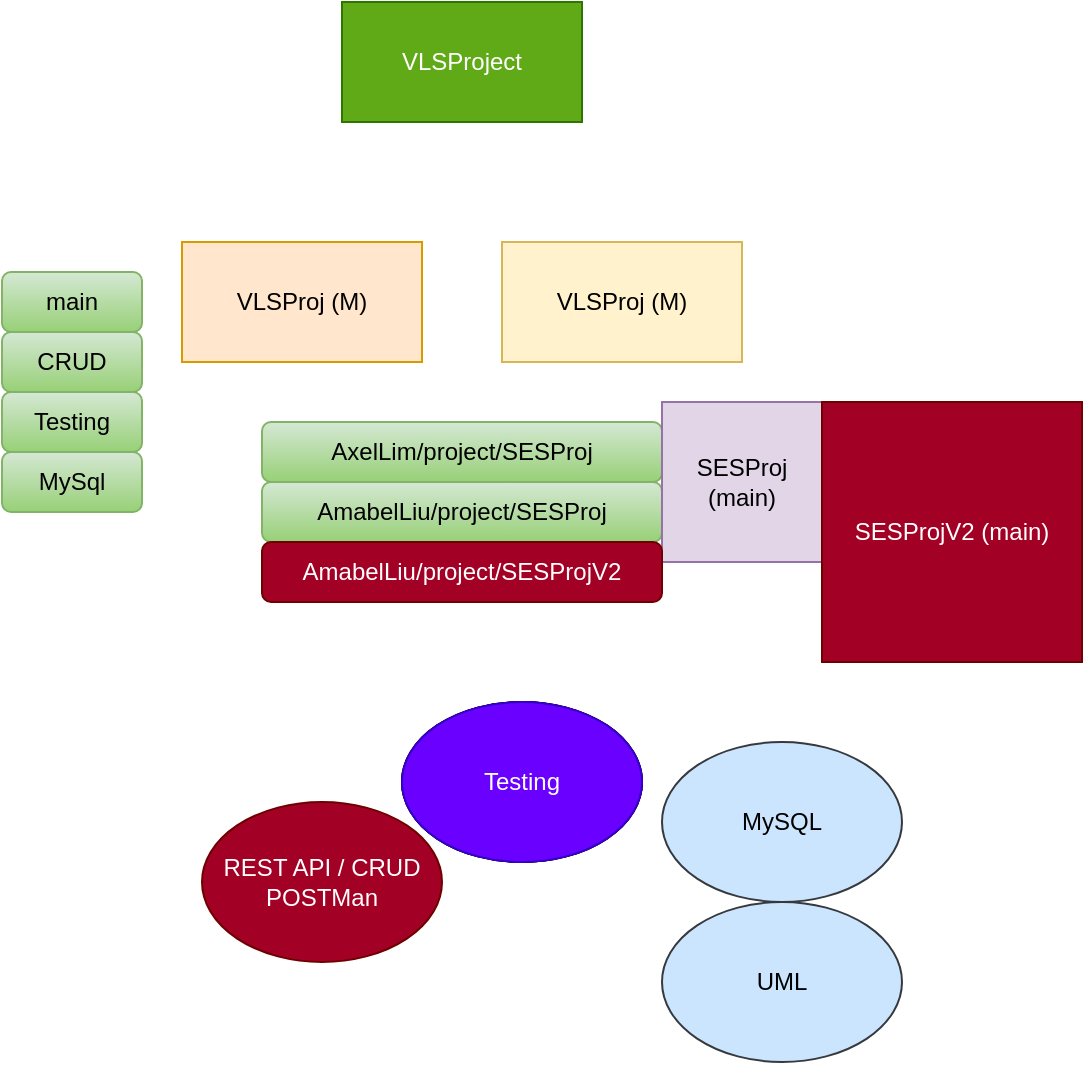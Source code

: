 <mxfile version="14.5.1" type="device" pages="3"><diagram id="C3YW2-Nxd_wyjhVIiZbb" name="Project"><mxGraphModel dx="996" dy="616" grid="1" gridSize="10" guides="1" tooltips="1" connect="1" arrows="1" fold="1" page="1" pageScale="1" pageWidth="850" pageHeight="1100" math="0" shadow="0"><root><mxCell id="OJnYzw4S18pcJr7lo_6q-0"/><mxCell id="OJnYzw4S18pcJr7lo_6q-1" parent="OJnYzw4S18pcJr7lo_6q-0"/><mxCell id="OJnYzw4S18pcJr7lo_6q-2" value="VLSProj (M)" style="rounded=0;whiteSpace=wrap;html=1;fillColor=#ffe6cc;strokeColor=#d79b00;" vertex="1" parent="OJnYzw4S18pcJr7lo_6q-1"><mxGeometry x="160" y="160" width="120" height="60" as="geometry"/></mxCell><mxCell id="OJnYzw4S18pcJr7lo_6q-3" value="VLSProj (M)" style="rounded=0;whiteSpace=wrap;html=1;fillColor=#fff2cc;strokeColor=#d6b656;" vertex="1" parent="OJnYzw4S18pcJr7lo_6q-1"><mxGeometry x="320" y="160" width="120" height="60" as="geometry"/></mxCell><mxCell id="OJnYzw4S18pcJr7lo_6q-5" value="VLSProject" style="rounded=0;whiteSpace=wrap;html=1;fillColor=#60a917;strokeColor=#2D7600;fontColor=#ffffff;" vertex="1" parent="OJnYzw4S18pcJr7lo_6q-1"><mxGeometry x="240" y="40" width="120" height="60" as="geometry"/></mxCell><mxCell id="OJnYzw4S18pcJr7lo_6q-6" value="main" style="rounded=1;whiteSpace=wrap;html=1;fillColor=#d5e8d4;strokeColor=#82b366;gradientColor=#97d077;" vertex="1" parent="OJnYzw4S18pcJr7lo_6q-1"><mxGeometry x="70" y="175" width="70" height="30" as="geometry"/></mxCell><mxCell id="OJnYzw4S18pcJr7lo_6q-7" value="CRUD" style="rounded=1;whiteSpace=wrap;html=1;fillColor=#d5e8d4;strokeColor=#82b366;gradientColor=#97d077;" vertex="1" parent="OJnYzw4S18pcJr7lo_6q-1"><mxGeometry x="70" y="205" width="70" height="30" as="geometry"/></mxCell><mxCell id="OJnYzw4S18pcJr7lo_6q-8" value="Testing" style="rounded=1;whiteSpace=wrap;html=1;fillColor=#d5e8d4;strokeColor=#82b366;gradientColor=#97d077;" vertex="1" parent="OJnYzw4S18pcJr7lo_6q-1"><mxGeometry x="70" y="235" width="70" height="30" as="geometry"/></mxCell><mxCell id="OJnYzw4S18pcJr7lo_6q-9" value="MySql" style="rounded=1;whiteSpace=wrap;html=1;fillColor=#d5e8d4;strokeColor=#82b366;gradientColor=#97d077;" vertex="1" parent="OJnYzw4S18pcJr7lo_6q-1"><mxGeometry x="70" y="265" width="70" height="30" as="geometry"/></mxCell><mxCell id="OJnYzw4S18pcJr7lo_6q-10" value="AxelLim/project/SESProj" style="rounded=1;whiteSpace=wrap;html=1;fillColor=#d5e8d4;strokeColor=#82b366;gradientColor=#97d077;" vertex="1" parent="OJnYzw4S18pcJr7lo_6q-1"><mxGeometry x="200" y="250" width="200" height="30" as="geometry"/></mxCell><mxCell id="OJnYzw4S18pcJr7lo_6q-11" value="AmabelLiu/project/SESProj" style="rounded=1;whiteSpace=wrap;html=1;fillColor=#d5e8d4;strokeColor=#82b366;gradientColor=#97d077;" vertex="1" parent="OJnYzw4S18pcJr7lo_6q-1"><mxGeometry x="200" y="280" width="200" height="30" as="geometry"/></mxCell><mxCell id="OJnYzw4S18pcJr7lo_6q-12" value="SESProj (main)" style="whiteSpace=wrap;html=1;aspect=fixed;fillColor=#e1d5e7;strokeColor=#9673a6;" vertex="1" parent="OJnYzw4S18pcJr7lo_6q-1"><mxGeometry x="400" y="240" width="80" height="80" as="geometry"/></mxCell><mxCell id="OJnYzw4S18pcJr7lo_6q-14" value="Testing" style="ellipse;whiteSpace=wrap;html=1;" vertex="1" parent="OJnYzw4S18pcJr7lo_6q-1"><mxGeometry x="270" y="390" width="120" height="80" as="geometry"/></mxCell><mxCell id="OJnYzw4S18pcJr7lo_6q-15" value="MySQL" style="ellipse;whiteSpace=wrap;html=1;fillColor=#cce5ff;strokeColor=#36393d;" vertex="1" parent="OJnYzw4S18pcJr7lo_6q-1"><mxGeometry x="400" y="410" width="120" height="80" as="geometry"/></mxCell><mxCell id="OJnYzw4S18pcJr7lo_6q-16" value="UML" style="ellipse;whiteSpace=wrap;html=1;fillColor=#cce5ff;strokeColor=#36393d;" vertex="1" parent="OJnYzw4S18pcJr7lo_6q-1"><mxGeometry x="400" y="490" width="120" height="80" as="geometry"/></mxCell><mxCell id="OJnYzw4S18pcJr7lo_6q-18" value="Testing" style="ellipse;whiteSpace=wrap;html=1;" vertex="1" parent="OJnYzw4S18pcJr7lo_6q-1"><mxGeometry x="270" y="390" width="120" height="80" as="geometry"/></mxCell><mxCell id="OJnYzw4S18pcJr7lo_6q-19" value="REST API / CRUD&lt;br&gt;POSTMan" style="ellipse;whiteSpace=wrap;html=1;fillColor=#a20025;strokeColor=#6F0000;fontColor=#ffffff;" vertex="1" parent="OJnYzw4S18pcJr7lo_6q-1"><mxGeometry x="170" y="440" width="120" height="80" as="geometry"/></mxCell><mxCell id="OJnYzw4S18pcJr7lo_6q-20" value="Testing" style="ellipse;whiteSpace=wrap;html=1;fillColor=#6a00ff;strokeColor=#3700CC;fontColor=#ffffff;" vertex="1" parent="OJnYzw4S18pcJr7lo_6q-1"><mxGeometry x="270" y="390" width="120" height="80" as="geometry"/></mxCell><mxCell id="tD7IXwruIFAbl7HcYc---0" value="SESProjV2 (main)" style="whiteSpace=wrap;html=1;aspect=fixed;fillColor=#a20025;strokeColor=#6F0000;fontColor=#ffffff;" vertex="1" parent="OJnYzw4S18pcJr7lo_6q-1"><mxGeometry x="480" y="240" width="130" height="130" as="geometry"/></mxCell><mxCell id="tD7IXwruIFAbl7HcYc---1" value="AmabelLiu/project/SESProjV2" style="rounded=1;whiteSpace=wrap;html=1;fillColor=#a20025;strokeColor=#6F0000;fontColor=#ffffff;" vertex="1" parent="OJnYzw4S18pcJr7lo_6q-1"><mxGeometry x="200" y="310" width="200" height="30" as="geometry"/></mxCell></root></mxGraphModel></diagram><diagram id="8gDDNi3ky16Sr8uJzAyY" name="IOC &amp; DI"><mxGraphModel dx="2185" dy="725" grid="1" gridSize="10" guides="1" tooltips="1" connect="1" arrows="1" fold="1" page="1" pageScale="1" pageWidth="850" pageHeight="1100" math="0" shadow="0"><root><mxCell id="0"/><mxCell id="1" parent="0"/><mxCell id="b3Y7_wizDRcXyE8OWq2Z-11" value="Spring Beans" style="rounded=0;whiteSpace=wrap;html=1;fillColor=#fff2cc;strokeColor=#d6b656;verticalAlign=bottom;" vertex="1" parent="1"><mxGeometry x="-30" y="670" width="480" height="230" as="geometry"/></mxCell><mxCell id="b3Y7_wizDRcXyE8OWq2Z-20" value="" style="rounded=0;whiteSpace=wrap;html=1;verticalAlign=bottom;fillColor=#eeeeee;strokeColor=#36393d;" vertex="1" parent="1"><mxGeometry x="-140" y="370" width="640" height="230" as="geometry"/></mxCell><mxCell id="b3Y7_wizDRcXyE8OWq2Z-13" style="edgeStyle=orthogonalEdgeStyle;rounded=0;orthogonalLoop=1;jettySize=auto;html=1;fillColor=#a20025;strokeColor=#6F0000;strokeWidth=3;" edge="1" parent="1" source="b3Y7_wizDRcXyE8OWq2Z-10" target="b3Y7_wizDRcXyE8OWq2Z-12"><mxGeometry relative="1" as="geometry"/></mxCell><mxCell id="b3Y7_wizDRcXyE8OWq2Z-34" style="edgeStyle=orthogonalEdgeStyle;rounded=0;orthogonalLoop=1;jettySize=auto;html=1;exitX=0;exitY=0.75;exitDx=0;exitDy=0;entryX=0.75;entryY=0;entryDx=0;entryDy=0;strokeWidth=1;" edge="1" parent="1" source="b3Y7_wizDRcXyE8OWq2Z-10" target="b3Y7_wizDRcXyE8OWq2Z-28"><mxGeometry relative="1" as="geometry"><Array as="points"><mxPoint x="65" y="500"/><mxPoint x="-2" y="500"/></Array></mxGeometry></mxCell><mxCell id="b3Y7_wizDRcXyE8OWq2Z-35" value="IOC" style="edgeLabel;html=1;align=center;verticalAlign=middle;resizable=0;points=[];" vertex="1" connectable="0" parent="b3Y7_wizDRcXyE8OWq2Z-34"><mxGeometry x="0.114" y="1" relative="1" as="geometry"><mxPoint as="offset"/></mxGeometry></mxCell><mxCell id="b3Y7_wizDRcXyE8OWq2Z-10" value="IOC Container&lt;br&gt;ClassPathXmlApplicationContext context = new ClassPathXmlApplicationContext(&quot;applicationContext.xml&quot;);" style="rounded=1;whiteSpace=wrap;html=1;fillColor=#d5e8d4;strokeColor=#82b366;gradientColor=#97d077;" vertex="1" parent="1"><mxGeometry x="65" y="390" width="360" height="90" as="geometry"/></mxCell><mxCell id="b3Y7_wizDRcXyE8OWq2Z-14" style="edgeStyle=orthogonalEdgeStyle;rounded=0;orthogonalLoop=1;jettySize=auto;html=1;exitX=0;exitY=0.75;exitDx=0;exitDy=0;entryX=1.011;entryY=0.595;entryDx=0;entryDy=0;entryPerimeter=0;fillColor=#a20025;strokeColor=#6F0000;strokeWidth=3;" edge="1" parent="1" source="b3Y7_wizDRcXyE8OWq2Z-12" target="b3Y7_wizDRcXyE8OWq2Z-11"><mxGeometry relative="1" as="geometry"/></mxCell><mxCell id="b3Y7_wizDRcXyE8OWq2Z-12" value="XML Configuration" style="rounded=1;whiteSpace=wrap;html=1;fillColor=#ffe6cc;strokeColor=#d79b00;verticalAlign=bottom;" vertex="1" parent="1"><mxGeometry x="560" y="510" width="440" height="180" as="geometry"/></mxCell><mxCell id="b3Y7_wizDRcXyE8OWq2Z-19" style="edgeStyle=orthogonalEdgeStyle;rounded=0;orthogonalLoop=1;jettySize=auto;html=1;exitX=0.25;exitY=1;exitDx=0;exitDy=0;strokeWidth=1;entryX=1;entryY=0.5;entryDx=0;entryDy=0;" edge="1" parent="1" source="b3Y7_wizDRcXyE8OWq2Z-15" target="b3Y7_wizDRcXyE8OWq2Z-21"><mxGeometry relative="1" as="geometry"/></mxCell><mxCell id="b3Y7_wizDRcXyE8OWq2Z-15" value="&amp;lt;bean id=&quot;productRepository&quot; class=&quot;com.domain.repository.ProductRepositoryImpl&quot; /&amp;gt;" style="rounded=1;whiteSpace=wrap;html=1;" vertex="1" parent="1"><mxGeometry x="600" y="530" width="360" height="60" as="geometry"/></mxCell><mxCell id="b3Y7_wizDRcXyE8OWq2Z-18" value="productRepository" style="rounded=0;whiteSpace=wrap;html=1;fillColor=#f8cecc;strokeColor=#b85450;" vertex="1" parent="1"><mxGeometry x="-20" y="700" width="110" height="40" as="geometry"/></mxCell><mxCell id="b3Y7_wizDRcXyE8OWq2Z-16" style="edgeStyle=orthogonalEdgeStyle;rounded=0;orthogonalLoop=1;jettySize=auto;html=1;exitX=1;exitY=0.25;exitDx=0;exitDy=0;" edge="1" parent="1" source="b3Y7_wizDRcXyE8OWq2Z-10" target="b3Y7_wizDRcXyE8OWq2Z-15"><mxGeometry relative="1" as="geometry"/></mxCell><mxCell id="b3Y7_wizDRcXyE8OWq2Z-7" value="Core Module" style="rounded=1;whiteSpace=wrap;html=1;fillColor=#ffe6cc;strokeColor=#d79b00;verticalAlign=bottom;" vertex="1" parent="1"><mxGeometry x="-380" y="510" width="210" height="80" as="geometry"/></mxCell><mxCell id="b3Y7_wizDRcXyE8OWq2Z-1" value="SPRING FRAMEWORK" style="rounded=1;whiteSpace=wrap;html=1;fillColor=#60a917;strokeColor=#2D7600;fontColor=#ffffff;" vertex="1" parent="1"><mxGeometry x="330" y="40" width="200" height="30" as="geometry"/></mxCell><mxCell id="b3Y7_wizDRcXyE8OWq2Z-3" value="appication framework" style="rounded=1;whiteSpace=wrap;html=1;fillColor=#d5e8d4;strokeColor=#82b366;gradientColor=#97d077;" vertex="1" parent="1"><mxGeometry x="330" y="70" width="200" height="30" as="geometry"/></mxCell><mxCell id="b3Y7_wizDRcXyE8OWq2Z-4" value="IOC Container" style="rounded=1;whiteSpace=wrap;html=1;fillColor=#d5e8d4;strokeColor=#82b366;gradientColor=#97d077;" vertex="1" parent="1"><mxGeometry x="330" y="100" width="200" height="30" as="geometry"/></mxCell><mxCell id="b3Y7_wizDRcXyE8OWq2Z-5" value="DI" style="rounded=1;whiteSpace=wrap;html=1;fillColor=#d5e8d4;strokeColor=#82b366;gradientColor=#97d077;" vertex="1" parent="1"><mxGeometry x="330" y="130" width="200" height="30" as="geometry"/></mxCell><mxCell id="b3Y7_wizDRcXyE8OWq2Z-6" value="IOC Container" style="rounded=0;whiteSpace=wrap;html=1;gradientColor=#ffa500;fillColor=#ffcd28;strokeColor=#d79b00;" vertex="1" parent="1"><mxGeometry x="-350" y="530" width="150" height="30" as="geometry"/></mxCell><mxCell id="b3Y7_wizDRcXyE8OWq2Z-8" value="&amp;lt;artifactId&amp;gt;spring-context&amp;lt;/artifact-id&amp;gt;" style="rounded=1;whiteSpace=wrap;html=1;fillColor=#dae8fc;strokeColor=#6c8ebf;" vertex="1" parent="1"><mxGeometry x="530" y="100" width="230" height="30" as="geometry"/></mxCell><mxCell id="b3Y7_wizDRcXyE8OWq2Z-9" value="Spring Beans" style="rounded=1;whiteSpace=wrap;html=1;fillColor=#ffcccc;strokeColor=#36393d;" vertex="1" parent="1"><mxGeometry x="190" y="100" width="140" height="30" as="geometry"/></mxCell><mxCell id="b3Y7_wizDRcXyE8OWq2Z-21" value="oracleProductRepository" style="rounded=0;whiteSpace=wrap;html=1;fillColor=#f8cecc;strokeColor=#b85450;" vertex="1" parent="1"><mxGeometry x="90" y="700" width="150" height="40" as="geometry"/></mxCell><mxCell id="b3Y7_wizDRcXyE8OWq2Z-24" value="&amp;nbsp;context.getBean(&quot;productRepository&quot;, ProductRepository.class);" style="rounded=1;whiteSpace=wrap;html=1;" vertex="1" parent="1"><mxGeometry x="130" y="490" width="310" height="60" as="geometry"/></mxCell><mxCell id="b3Y7_wizDRcXyE8OWq2Z-25" value="" style="endArrow=classic;html=1;strokeWidth=1;entryX=0.5;entryY=0;entryDx=0;entryDy=0;exitX=0.387;exitY=0.5;exitDx=0;exitDy=0;exitPerimeter=0;" edge="1" parent="1" source="b3Y7_wizDRcXyE8OWq2Z-24" target="b3Y7_wizDRcXyE8OWq2Z-18"><mxGeometry width="50" height="50" relative="1" as="geometry"><mxPoint x="240" y="560" as="sourcePoint"/><mxPoint x="290" y="510" as="targetPoint"/></mxGeometry></mxCell><mxCell id="b3Y7_wizDRcXyE8OWq2Z-26" value="productRepository" style="rounded=0;whiteSpace=wrap;html=1;fillColor=#f8cecc;strokeColor=#b85450;" vertex="1" parent="1"><mxGeometry x="-20" y="740" width="110" height="40" as="geometry"/></mxCell><mxCell id="b3Y7_wizDRcXyE8OWq2Z-67" style="edgeStyle=orthogonalEdgeStyle;rounded=0;orthogonalLoop=1;jettySize=auto;html=1;entryX=0.75;entryY=0;entryDx=0;entryDy=0;strokeWidth=1;" edge="1" parent="1" source="b3Y7_wizDRcXyE8OWq2Z-27" target="b3Y7_wizDRcXyE8OWq2Z-46"><mxGeometry relative="1" as="geometry"><Array as="points"><mxPoint x="338" y="760"/></Array></mxGeometry></mxCell><mxCell id="b3Y7_wizDRcXyE8OWq2Z-68" value="oracleRepositoryImpl bean in dependency&lt;br&gt;injected using the constructor" style="edgeLabel;html=1;align=center;verticalAlign=middle;resizable=0;points=[];" vertex="1" connectable="0" parent="b3Y7_wizDRcXyE8OWq2Z-67"><mxGeometry x="-0.013" relative="1" as="geometry"><mxPoint x="72" y="25" as="offset"/></mxGeometry></mxCell><mxCell id="b3Y7_wizDRcXyE8OWq2Z-27" value="new OracleRepositoryImpl()" style="rounded=0;whiteSpace=wrap;html=1;fillColor=#f8cecc;strokeColor=#b85450;" vertex="1" parent="1"><mxGeometry x="90" y="740" width="150" height="40" as="geometry"/></mxCell><mxCell id="b3Y7_wizDRcXyE8OWq2Z-32" value="normal flow" style="edgeStyle=orthogonalEdgeStyle;rounded=0;orthogonalLoop=1;jettySize=auto;html=1;exitX=0.25;exitY=0;exitDx=0;exitDy=0;entryX=0.25;entryY=1;entryDx=0;entryDy=0;strokeWidth=1;" edge="1" parent="1" source="b3Y7_wizDRcXyE8OWq2Z-28" target="b3Y7_wizDRcXyE8OWq2Z-30"><mxGeometry relative="1" as="geometry"/></mxCell><mxCell id="b3Y7_wizDRcXyE8OWq2Z-28" value="App" style="rounded=0;whiteSpace=wrap;html=1;gradientColor=#ffa500;fillColor=#ffcd28;strokeColor=#d79b00;" vertex="1" parent="1"><mxGeometry x="-115" y="545" width="150" height="30" as="geometry"/></mxCell><mxCell id="b3Y7_wizDRcXyE8OWq2Z-33" style="edgeStyle=orthogonalEdgeStyle;rounded=0;orthogonalLoop=1;jettySize=auto;html=1;entryX=0;entryY=0.5;entryDx=0;entryDy=0;strokeWidth=1;" edge="1" parent="1" source="b3Y7_wizDRcXyE8OWq2Z-30" target="b3Y7_wizDRcXyE8OWq2Z-10"><mxGeometry relative="1" as="geometry"/></mxCell><mxCell id="b3Y7_wizDRcXyE8OWq2Z-30" value="oracleProductRepository" style="rounded=0;whiteSpace=wrap;html=1;fillColor=#f8cecc;strokeColor=#b85450;" vertex="1" parent="1"><mxGeometry x="-120" y="415" width="140" height="40" as="geometry"/></mxCell><mxCell id="b3Y7_wizDRcXyE8OWq2Z-36" value="XML configuration" style="rounded=1;whiteSpace=wrap;html=1;fillColor=#a20025;strokeColor=#6F0000;fontColor=#ffffff;" vertex="1" parent="1"><mxGeometry x="70" y="130" width="190" height="30" as="geometry"/></mxCell><mxCell id="b3Y7_wizDRcXyE8OWq2Z-37" value="Annotation" style="rounded=1;whiteSpace=wrap;html=1;fillColor=#ffcc99;strokeColor=#36393d;" vertex="1" parent="1"><mxGeometry x="70" y="160" width="190" height="30" as="geometry"/></mxCell><mxCell id="b3Y7_wizDRcXyE8OWq2Z-38" value="Java Config" style="rounded=1;whiteSpace=wrap;html=1;fillColor=#d5e8d4;strokeColor=#82b366;" vertex="1" parent="1"><mxGeometry x="70" y="190" width="190" height="30" as="geometry"/></mxCell><mxCell id="b3Y7_wizDRcXyE8OWq2Z-39" value="IOC" style="rounded=1;whiteSpace=wrap;html=1;fillColor=#60a917;strokeColor=#2D7600;fontColor=#ffffff;" vertex="1" parent="1"><mxGeometry x="-790" y="30" width="200" height="30" as="geometry"/></mxCell><mxCell id="b3Y7_wizDRcXyE8OWq2Z-40" value="&lt;span style=&quot;color: rgb(32 , 33 , 34) ; font-family: sans-serif ; font-size: 14px ; background-color: rgb(255 , 255 , 255)&quot;&gt;&amp;nbsp;&lt;/span&gt;&lt;b style=&quot;color: rgb(32 , 33 , 34) ; font-family: sans-serif ; font-size: 14px ; background-color: rgb(255 , 255 , 255)&quot;&gt;inversion of control&lt;/b&gt;&lt;span style=&quot;color: rgb(32 , 33 , 34) ; font-family: sans-serif ; font-size: 14px ; background-color: rgb(255 , 255 , 255)&quot;&gt;&amp;nbsp;(&lt;/span&gt;&lt;b style=&quot;color: rgb(32 , 33 , 34) ; font-family: sans-serif ; font-size: 14px ; background-color: rgb(255 , 255 , 255)&quot;&gt;IoC&lt;/b&gt;&lt;span style=&quot;color: rgb(32 , 33 , 34) ; font-family: sans-serif ; font-size: 14px ; background-color: rgb(255 , 255 , 255)&quot;&gt;) is a programming principle.&lt;br&gt;&lt;/span&gt;&lt;span style=&quot;color: rgb(32 , 33 , 34) ; font-family: sans-serif ; font-size: 14px ; background-color: rgb(255 , 255 , 255)&quot;&gt;IoC inverts the&amp;nbsp;&lt;/span&gt;&lt;a href=&quot;https://en.wikipedia.org/wiki/Control_flow&quot; title=&quot;Control flow&quot; style=&quot;color: rgb(6 , 69 , 173) ; background: none rgb(255 , 255 , 255) ; font-family: sans-serif ; font-size: 14px&quot;&gt;flow of control&lt;/a&gt;&lt;span style=&quot;color: rgb(32 , 33 , 34) ; font-family: sans-serif ; font-size: 14px ; background-color: rgb(255 , 255 , 255)&quot;&gt;&amp;nbsp;as compared to traditional control flow.&amp;nbsp;&lt;br&gt;&lt;/span&gt;&lt;span style=&quot;color: rgb(32 , 33 , 34) ; font-family: sans-serif ; font-size: 14px ; background-color: rgb(255 , 255 , 255)&quot;&gt;custom-written portions of a&amp;nbsp;&lt;/span&gt;&lt;a href=&quot;https://en.wikipedia.org/wiki/Computer_program&quot; title=&quot;Event-driven programming&quot; style=&quot;color: rgb(6 , 69 , 173) ; background: none rgb(255 , 255 , 255) ; font-family: sans-serif ; font-size: 14px&quot;&gt;computer program&lt;/a&gt;&lt;span style=&quot;color: rgb(32 , 33 , 34) ; font-family: sans-serif ; font-size: 14px ; background-color: rgb(255 , 255 , 255)&quot;&gt;&amp;nbsp;receive the flow of control from a generic&amp;nbsp;&lt;/span&gt;&lt;a href=&quot;https://en.wikipedia.org/wiki/Software_framework&quot; title=&quot;&quot; style=&quot;color: rgb(6 , 69 , 173) ; background: none rgb(255 , 255 , 255) ; font-family: sans-serif ; font-size: 14px&quot;&gt;framework&lt;/a&gt;&lt;span style=&quot;color: rgb(32 , 33 , 34) ; font-family: sans-serif ; font-size: 14px ; background-color: rgb(255 , 255 , 255)&quot;&gt;.&amp;nbsp;&lt;/span&gt;&lt;span style=&quot;color: rgb(32 , 33 , 34) ; font-family: sans-serif ; font-size: 14px ; background-color: rgb(255 , 255 , 255)&quot;&gt;&lt;br&gt;&lt;/span&gt;" style="rounded=0;whiteSpace=wrap;html=1;" vertex="1" parent="1"><mxGeometry x="-790" y="60" width="320" height="130" as="geometry"/></mxCell><mxCell id="b3Y7_wizDRcXyE8OWq2Z-43" value="depends on" style="edgeStyle=orthogonalEdgeStyle;rounded=0;orthogonalLoop=1;jettySize=auto;html=1;entryX=0;entryY=0.5;entryDx=0;entryDy=0;strokeWidth=1;exitX=0;exitY=0.5;exitDx=0;exitDy=0;" edge="1" parent="1" source="b3Y7_wizDRcXyE8OWq2Z-52" target="b3Y7_wizDRcXyE8OWq2Z-26"><mxGeometry relative="1" as="geometry"><mxPoint x="-20" y="800" as="sourcePoint"/><Array as="points"><mxPoint x="-70" y="820"/><mxPoint x="-70" y="760"/></Array><mxPoint as="offset"/></mxGeometry></mxCell><mxCell id="b3Y7_wizDRcXyE8OWq2Z-46" value="&lt;div style=&quot;color: rgb(0 , 0 , 0) ; background-color: rgb(255 , 255 , 255) ; font-family: &amp;#34;consolas&amp;#34; , &amp;#34;courier new&amp;#34; , monospace ; line-height: 16px&quot;&gt;ProductServiceImpl(&lt;span style=&quot;color: #0000ff&quot;&gt;ProductRepository&lt;/span&gt;&amp;nbsp;repository)&lt;/div&gt;" style="rounded=0;whiteSpace=wrap;html=1;fillColor=#1ba1e2;strokeColor=#006EAF;fontColor=#ffffff;" vertex="1" parent="1"><mxGeometry x="90" y="820" width="330" height="40" as="geometry"/></mxCell><mxCell id="b3Y7_wizDRcXyE8OWq2Z-47" value="productRepository" style="rounded=0;whiteSpace=wrap;html=1;fillColor=#f8cecc;strokeColor=#b85450;" vertex="1" parent="1"><mxGeometry x="-20" y="700" width="110" height="40" as="geometry"/></mxCell><mxCell id="b3Y7_wizDRcXyE8OWq2Z-48" value="oracleProductRepository" style="rounded=0;whiteSpace=wrap;html=1;fillColor=#f8cecc;strokeColor=#b85450;" vertex="1" parent="1"><mxGeometry x="90" y="700" width="150" height="40" as="geometry"/></mxCell><mxCell id="b3Y7_wizDRcXyE8OWq2Z-49" value="productRepository" style="rounded=0;whiteSpace=wrap;html=1;fillColor=#f8cecc;strokeColor=#b85450;" vertex="1" parent="1"><mxGeometry x="-20" y="700" width="110" height="40" as="geometry"/></mxCell><mxCell id="b3Y7_wizDRcXyE8OWq2Z-50" value="oracleProductRepository" style="rounded=0;whiteSpace=wrap;html=1;fillColor=#f8cecc;strokeColor=#b85450;" vertex="1" parent="1"><mxGeometry x="90" y="700" width="150" height="40" as="geometry"/></mxCell><mxCell id="b3Y7_wizDRcXyE8OWq2Z-52" value="productService" style="rounded=0;whiteSpace=wrap;html=1;fillColor=#1ba1e2;strokeColor=#006EAF;fontColor=#ffffff;" vertex="1" parent="1"><mxGeometry x="-20" y="820" width="110" height="40" as="geometry"/></mxCell><mxCell id="b3Y7_wizDRcXyE8OWq2Z-53" value="productRepository" style="rounded=0;whiteSpace=wrap;html=1;fillColor=#f8cecc;strokeColor=#b85450;" vertex="1" parent="1"><mxGeometry x="-20" y="700" width="110" height="40" as="geometry"/></mxCell><mxCell id="b3Y7_wizDRcXyE8OWq2Z-54" value="productRepository" style="rounded=0;whiteSpace=wrap;html=1;fillColor=#f8cecc;strokeColor=#b85450;" vertex="1" parent="1"><mxGeometry x="-20" y="740" width="110" height="40" as="geometry"/></mxCell><mxCell id="b3Y7_wizDRcXyE8OWq2Z-55" value="productRepository" style="rounded=0;whiteSpace=wrap;html=1;fillColor=#f8cecc;strokeColor=#b85450;" vertex="1" parent="1"><mxGeometry x="-20" y="700" width="110" height="40" as="geometry"/></mxCell><mxCell id="b3Y7_wizDRcXyE8OWq2Z-56" value="productRepository" style="rounded=0;whiteSpace=wrap;html=1;fillColor=#f8cecc;strokeColor=#b85450;" vertex="1" parent="1"><mxGeometry x="-20" y="740" width="110" height="40" as="geometry"/></mxCell><mxCell id="b3Y7_wizDRcXyE8OWq2Z-57" value="productRepository" style="rounded=0;whiteSpace=wrap;html=1;fillColor=#f8cecc;strokeColor=#b85450;" vertex="1" parent="1"><mxGeometry x="-20" y="700" width="110" height="40" as="geometry"/></mxCell><mxCell id="b3Y7_wizDRcXyE8OWq2Z-58" value="productRepository" style="rounded=0;whiteSpace=wrap;html=1;fillColor=#f8cecc;strokeColor=#b85450;" vertex="1" parent="1"><mxGeometry x="-20" y="740" width="110" height="40" as="geometry"/></mxCell><mxCell id="b3Y7_wizDRcXyE8OWq2Z-59" value="productRepository" style="rounded=0;whiteSpace=wrap;html=1;fillColor=#f8cecc;strokeColor=#b85450;" vertex="1" parent="1"><mxGeometry x="-20" y="700" width="110" height="40" as="geometry"/></mxCell><mxCell id="b3Y7_wizDRcXyE8OWq2Z-60" value="productRepository" style="rounded=0;whiteSpace=wrap;html=1;fillColor=#f8cecc;strokeColor=#b85450;" vertex="1" parent="1"><mxGeometry x="-20" y="740" width="110" height="40" as="geometry"/></mxCell><mxCell id="b3Y7_wizDRcXyE8OWq2Z-61" value="productRepository" style="rounded=0;whiteSpace=wrap;html=1;fillColor=#f8cecc;strokeColor=#b85450;" vertex="1" parent="1"><mxGeometry x="-20" y="700" width="110" height="40" as="geometry"/></mxCell><mxCell id="b3Y7_wizDRcXyE8OWq2Z-62" value="productRepository" style="rounded=0;whiteSpace=wrap;html=1;fillColor=#f8cecc;strokeColor=#b85450;" vertex="1" parent="1"><mxGeometry x="-20" y="740" width="110" height="40" as="geometry"/></mxCell><mxCell id="b3Y7_wizDRcXyE8OWq2Z-63" value="productRepository" style="rounded=0;whiteSpace=wrap;html=1;fillColor=#f8cecc;strokeColor=#b85450;" vertex="1" parent="1"><mxGeometry x="-20" y="700" width="110" height="40" as="geometry"/></mxCell><mxCell id="b3Y7_wizDRcXyE8OWq2Z-64" value="productRepository" style="rounded=0;whiteSpace=wrap;html=1;fillColor=#f8cecc;strokeColor=#b85450;" vertex="1" parent="1"><mxGeometry x="-20" y="700" width="110" height="40" as="geometry"/></mxCell><mxCell id="b3Y7_wizDRcXyE8OWq2Z-65" value="productRepository" style="rounded=0;whiteSpace=wrap;html=1;fillColor=#f8cecc;strokeColor=#b85450;" vertex="1" parent="1"><mxGeometry x="-20" y="700" width="110" height="40" as="geometry"/></mxCell><mxCell id="b3Y7_wizDRcXyE8OWq2Z-66" value="productRepository" style="rounded=0;whiteSpace=wrap;html=1;fillColor=#f8cecc;strokeColor=#b85450;" vertex="1" parent="1"><mxGeometry x="-20" y="700" width="110" height="40" as="geometry"/></mxCell><mxCell id="b3Y7_wizDRcXyE8OWq2Z-69" value="DI" style="rounded=1;whiteSpace=wrap;html=1;fillColor=#60a917;strokeColor=#2D7600;fontColor=#ffffff;" vertex="1" parent="1"><mxGeometry x="-790" y="240" width="200" height="30" as="geometry"/></mxCell><mxCell id="b3Y7_wizDRcXyE8OWq2Z-70" value="&lt;span style=&quot;color: rgb(32 , 33 , 34) ; font-family: sans-serif ; font-size: 14px ; background-color: rgb(255 , 255 , 255)&quot;&gt;&amp;nbsp;&lt;/span&gt;&lt;b style=&quot;color: rgb(32 , 33 , 34) ; font-family: sans-serif ; font-size: 14px ; background-color: rgb(255 , 255 , 255)&quot;&gt;dependency injection&lt;/b&gt;&lt;span style=&quot;color: rgb(32 , 33 , 34) ; font-family: sans-serif ; font-size: 14px ; background-color: rgb(255 , 255 , 255)&quot;&gt;&amp;nbsp;is a technique in which an&amp;nbsp;&lt;/span&gt;&lt;a href=&quot;https://en.wikipedia.org/wiki/Object_(computer_science)&quot; title=&quot;Object (computer science)&quot; style=&quot;color: rgb(6 , 69 , 173) ; background: none rgb(255 , 255 , 255) ; font-family: sans-serif ; font-size: 14px&quot;&gt;object&lt;/a&gt;&lt;span style=&quot;color: rgb(32 , 33 , 34) ; font-family: sans-serif ; font-size: 14px ; background-color: rgb(255 , 255 , 255)&quot;&gt;&amp;nbsp;receives other objects that it depends on.&lt;/span&gt;&lt;span style=&quot;color: rgb(32 , 33 , 34) ; font-family: sans-serif ; font-size: 14px ; background-color: rgb(255 , 255 , 255)&quot;&gt;&lt;br&gt;&lt;/span&gt;" style="rounded=0;whiteSpace=wrap;html=1;" vertex="1" parent="1"><mxGeometry x="-790" y="270" width="320" height="130" as="geometry"/></mxCell><mxCell id="b3Y7_wizDRcXyE8OWq2Z-71" value="constructor based di" style="rounded=1;whiteSpace=wrap;html=1;fillColor=#dae8fc;strokeColor=#6c8ebf;" vertex="1" parent="1"><mxGeometry x="530" y="130" width="130" height="30" as="geometry"/></mxCell><mxCell id="b3Y7_wizDRcXyE8OWq2Z-72" value="setter based di" style="rounded=1;whiteSpace=wrap;html=1;fillColor=#dae8fc;strokeColor=#6c8ebf;" vertex="1" parent="1"><mxGeometry x="660" y="130" width="120" height="30" as="geometry"/></mxCell><mxCell id="b3Y7_wizDRcXyE8OWq2Z-74" value="&lt;span style=&quot;text-align: left ; color: rgb(32 , 33 , 34) ; font-family: sans-serif ; font-size: 14px ; background-color: rgb(255 , 255 , 255)&quot;&gt;the&amp;nbsp;&lt;/span&gt;&lt;b style=&quot;text-align: left ; color: rgb(32 , 33 , 34) ; font-family: sans-serif ; font-size: 14px ; background-color: rgb(255 , 255 , 255)&quot;&gt;singleton pattern&lt;/b&gt;&lt;span style=&quot;text-align: left ; color: rgb(32 , 33 , 34) ; font-family: sans-serif ; font-size: 14px ; background-color: rgb(255 , 255 , 255)&quot;&gt;&amp;nbsp;is a&amp;nbsp;&lt;/span&gt;&lt;a href=&quot;https://en.wikipedia.org/wiki/Software_design_pattern&quot; title=&quot;Class (computer programming)&quot; style=&quot;text-align: left ; color: rgb(6 , 69 , 173) ; background: none rgb(255 , 255 , 255) ; font-family: sans-serif ; font-size: 14px&quot;&gt;software design pattern&lt;/a&gt;&lt;span style=&quot;text-align: left ; color: rgb(32 , 33 , 34) ; font-family: sans-serif ; font-size: 14px ; background-color: rgb(255 , 255 , 255)&quot;&gt;&amp;nbsp;that restricts the&amp;nbsp;&lt;/span&gt;&lt;a href=&quot;https://en.wikipedia.org/wiki/Instantiation_(computer_science)&quot; class=&quot;mw-redirect&quot; title=&quot;Software design pattern&quot; style=&quot;text-align: left ; color: rgb(6 , 69 , 173) ; background: none rgb(255 , 255 , 255) ; font-family: sans-serif ; font-size: 14px&quot;&gt;instantiation&lt;/a&gt;&lt;span style=&quot;text-align: left ; color: rgb(32 , 33 , 34) ; font-family: sans-serif ; font-size: 14px ; background-color: rgb(255 , 255 , 255)&quot;&gt;&amp;nbsp;of a&amp;nbsp;&lt;/span&gt;&lt;a href=&quot;https://en.wikipedia.org/wiki/Class_(computer_programming)&quot; title=&quot;&quot; style=&quot;text-align: left ; color: rgb(6 , 69 , 173) ; background: none rgb(255 , 255 , 255) ; font-family: sans-serif ; font-size: 14px&quot;&gt;class&lt;/a&gt;&lt;span style=&quot;text-align: left ; color: rgb(32 , 33 , 34) ; font-family: sans-serif ; font-size: 14px ; background-color: rgb(255 , 255 , 255)&quot;&gt;&amp;nbsp;to one &quot;single&quot; instance. This is useful when exactly one object is needed to coordinate actions across the system.&amp;nbsp;&lt;/span&gt;" style="rounded=0;whiteSpace=wrap;html=1;" vertex="1" parent="1"><mxGeometry x="-90" y="40" width="370" height="60" as="geometry"/></mxCell><mxCell id="b3Y7_wizDRcXyE8OWq2Z-75" value="Too Much Verbosity" style="rounded=1;whiteSpace=wrap;html=1;fillColor=#a20025;strokeColor=#6F0000;fontColor=#ffffff;" vertex="1" parent="1"><mxGeometry x="-120" y="130" width="190" height="30" as="geometry"/></mxCell><mxCell id="b3Y7_wizDRcXyE8OWq2Z-76" value="@Component" style="rounded=1;whiteSpace=wrap;html=1;fillColor=#ffcc99;strokeColor=#36393d;" vertex="1" parent="1"><mxGeometry x="-120" y="160" width="190" height="30" as="geometry"/></mxCell><mxCell id="b3Y7_wizDRcXyE8OWq2Z-78" value="&amp;lt;context:component-scan base-package=&quot;com.domain&quot;/&amp;gt;" style="rounded=1;whiteSpace=wrap;html=1;fillColor=#ffcc99;strokeColor=#36393d;" vertex="1" parent="1"><mxGeometry x="-310" y="160" width="190" height="30" as="geometry"/></mxCell><mxCell id="b3Y7_wizDRcXyE8OWq2Z-79" value="No XML" style="rounded=1;whiteSpace=wrap;html=1;fillColor=#d5e8d4;strokeColor=#82b366;" vertex="1" parent="1"><mxGeometry x="-120" y="190" width="190" height="30" as="geometry"/></mxCell><mxCell id="b3Y7_wizDRcXyE8OWq2Z-80" value="Java Configuration class" style="rounded=1;whiteSpace=wrap;html=1;fillColor=#d5e8d4;strokeColor=#82b366;" vertex="1" parent="1"><mxGeometry x="-310" y="190" width="190" height="30" as="geometry"/></mxCell><mxCell id="b3Y7_wizDRcXyE8OWq2Z-81" value="field based" style="rounded=1;whiteSpace=wrap;html=1;fillColor=#dae8fc;strokeColor=#6c8ebf;" vertex="1" parent="1"><mxGeometry x="780" y="130" width="120" height="30" as="geometry"/></mxCell><mxCell id="b3Y7_wizDRcXyE8OWq2Z-84" value="" style="edgeStyle=orthogonalEdgeStyle;rounded=0;orthogonalLoop=1;jettySize=auto;html=1;strokeWidth=1;" edge="1" parent="1" source="b3Y7_wizDRcXyE8OWq2Z-82" target="b3Y7_wizDRcXyE8OWq2Z-83"><mxGeometry relative="1" as="geometry"/></mxCell><mxCell id="b3Y7_wizDRcXyE8OWq2Z-82" value="" style="whiteSpace=wrap;html=1;aspect=fixed;fillColor=#d5e8d4;strokeColor=#82b366;" vertex="1" parent="1"><mxGeometry x="280" y="670" width="40" height="40" as="geometry"/></mxCell><mxCell id="b3Y7_wizDRcXyE8OWq2Z-83" value="" style="whiteSpace=wrap;html=1;aspect=fixed;fillColor=#1ba1e2;strokeColor=#006EAF;fontColor=#ffffff;" vertex="1" parent="1"><mxGeometry x="360" y="670" width="40" height="40" as="geometry"/></mxCell></root></mxGraphModel></diagram><diagram id="7poOwbNsxFbn4_iNOQ2o" name="SpringBoot"><mxGraphModel dx="1846" dy="616" grid="1" gridSize="10" guides="1" tooltips="1" connect="1" arrows="1" fold="1" page="1" pageScale="1" pageWidth="850" pageHeight="1100" math="0" shadow="0"><root><mxCell id="C4k0NUDHid9Gy-Hv_99Y-0"/><mxCell id="C4k0NUDHid9Gy-Hv_99Y-1" parent="C4k0NUDHid9Gy-Hv_99Y-0"/><mxCell id="C4k0NUDHid9Gy-Hv_99Y-5" value="" style="outlineConnect=0;dashed=0;verticalLabelPosition=bottom;verticalAlign=top;align=center;html=1;shape=mxgraph.aws3.mysql_db_instance;fillColor=#2E73B8;gradientColor=none;" vertex="1" parent="C4k0NUDHid9Gy-Hv_99Y-1"><mxGeometry y="82.75" width="60" height="64.5" as="geometry"/></mxCell><mxCell id="C4k0NUDHid9Gy-Hv_99Y-9" value="" style="edgeStyle=orthogonalEdgeStyle;rounded=0;orthogonalLoop=1;jettySize=auto;html=1;strokeWidth=1;" edge="1" parent="C4k0NUDHid9Gy-Hv_99Y-1" source="C4k0NUDHid9Gy-Hv_99Y-6" target="C4k0NUDHid9Gy-Hv_99Y-5"><mxGeometry relative="1" as="geometry"/></mxCell><mxCell id="C4k0NUDHid9Gy-Hv_99Y-6" value="Tomcat" style="dashed=0;outlineConnect=0;html=1;align=center;labelPosition=center;verticalLabelPosition=bottom;verticalAlign=top;shape=mxgraph.weblogos.apache" vertex="1" parent="C4k0NUDHid9Gy-Hv_99Y-1"><mxGeometry x="-320" y="75" width="42.6" height="85.2" as="geometry"/></mxCell><mxCell id="C4k0NUDHid9Gy-Hv_99Y-7" value="" style="image;html=1;image=img/lib/clip_art/computers/Server_Tower_128x128.png" vertex="1" parent="C4k0NUDHid9Gy-Hv_99Y-1"><mxGeometry x="-380" y="75" width="80" height="80" as="geometry"/></mxCell><mxCell id="C4k0NUDHid9Gy-Hv_99Y-10" value="Web Application&lt;br&gt;REST API" style="text;html=1;align=center;verticalAlign=middle;resizable=0;points=[];autosize=1;fontStyle=1" vertex="1" parent="C4k0NUDHid9Gy-Hv_99Y-1"><mxGeometry x="-387.4" y="195" width="110" height="30" as="geometry"/></mxCell><mxCell id="C4k0NUDHid9Gy-Hv_99Y-12" value="" style="group" vertex="1" connectable="0" parent="C4k0NUDHid9Gy-Hv_99Y-1"><mxGeometry x="-650" y="70" width="190" height="90" as="geometry"/></mxCell><mxCell id="C4k0NUDHid9Gy-Hv_99Y-3" value="" style="ellipse;whiteSpace=wrap;html=1;" vertex="1" parent="C4k0NUDHid9Gy-Hv_99Y-12"><mxGeometry width="190" height="90" as="geometry"/></mxCell><mxCell id="C4k0NUDHid9Gy-Hv_99Y-2" value="Spring&lt;br&gt;IOC, DI" style="ellipse;whiteSpace=wrap;html=1;fillColor=#ffe6cc;strokeColor=#d79b00;" vertex="1" parent="C4k0NUDHid9Gy-Hv_99Y-12"><mxGeometry x="50" y="10" width="90" height="35" as="geometry"/></mxCell><mxCell id="C4k0NUDHid9Gy-Hv_99Y-4" value="Spring Boot" style="text;html=1;align=center;verticalAlign=middle;resizable=0;points=[];autosize=1;fontStyle=1" vertex="1" parent="C4k0NUDHid9Gy-Hv_99Y-12"><mxGeometry x="60" y="55.75" width="80" height="20" as="geometry"/></mxCell><mxCell id="v_dsC8uDqDq4KivA_rf0-0" value="MVN" style="rounded=0;whiteSpace=wrap;html=1;" vertex="1" parent="C4k0NUDHid9Gy-Hv_99Y-12"><mxGeometry x="-20" y="10" width="60" height="21" as="geometry"/></mxCell><mxCell id="C4k0NUDHid9Gy-Hv_99Y-13" value="" style="edgeStyle=orthogonalEdgeStyle;rounded=0;orthogonalLoop=1;jettySize=auto;html=1;strokeWidth=1;" edge="1" parent="C4k0NUDHid9Gy-Hv_99Y-1" source="C4k0NUDHid9Gy-Hv_99Y-3" target="C4k0NUDHid9Gy-Hv_99Y-7"><mxGeometry relative="1" as="geometry"/></mxCell><mxCell id="C4k0NUDHid9Gy-Hv_99Y-15" value="HTTP GET (select)" style="rounded=1;whiteSpace=wrap;html=1;fillColor=#60a917;strokeColor=#2D7600;fontColor=#ffffff;" vertex="1" parent="C4k0NUDHid9Gy-Hv_99Y-1"><mxGeometry x="-425" y="240" width="200" height="30" as="geometry"/></mxCell><mxCell id="v_dsC8uDqDq4KivA_rf0-6" style="edgeStyle=orthogonalEdgeStyle;rounded=0;orthogonalLoop=1;jettySize=auto;html=1;strokeWidth=1;" edge="1" parent="C4k0NUDHid9Gy-Hv_99Y-1" source="C4k0NUDHid9Gy-Hv_99Y-16" target="v_dsC8uDqDq4KivA_rf0-2"><mxGeometry relative="1" as="geometry"/></mxCell><mxCell id="v_dsC8uDqDq4KivA_rf0-7" value="&lt;font color=&quot;#b5739d&quot;&gt;B2B COMMUNICATON&lt;/font&gt;" style="edgeLabel;html=1;align=center;verticalAlign=middle;resizable=0;points=[];" vertex="1" connectable="0" parent="v_dsC8uDqDq4KivA_rf0-6"><mxGeometry x="0.143" relative="1" as="geometry"><mxPoint as="offset"/></mxGeometry></mxCell><mxCell id="C4k0NUDHid9Gy-Hv_99Y-16" value="HTTP PUT (update)" style="rounded=1;whiteSpace=wrap;html=1;fillColor=#60a917;strokeColor=#2D7600;fontColor=#ffffff;" vertex="1" parent="C4k0NUDHid9Gy-Hv_99Y-1"><mxGeometry x="-425" y="270" width="200" height="30" as="geometry"/></mxCell><mxCell id="C4k0NUDHid9Gy-Hv_99Y-17" value="HTTP POST (create)" style="rounded=1;whiteSpace=wrap;html=1;fillColor=#60a917;strokeColor=#2D7600;fontColor=#ffffff;" vertex="1" parent="C4k0NUDHid9Gy-Hv_99Y-1"><mxGeometry x="-425" y="300" width="200" height="30" as="geometry"/></mxCell><mxCell id="C4k0NUDHid9Gy-Hv_99Y-18" value="HTTP DELETE (delete)" style="rounded=1;whiteSpace=wrap;html=1;fillColor=#60a917;strokeColor=#2D7600;fontColor=#ffffff;" vertex="1" parent="C4k0NUDHid9Gy-Hv_99Y-1"><mxGeometry x="-425" y="330" width="200" height="30" as="geometry"/></mxCell><mxCell id="dv3KuG7hggt14FFP8z1J-5" style="edgeStyle=orthogonalEdgeStyle;rounded=0;orthogonalLoop=1;jettySize=auto;html=1;exitX=0.75;exitY=0;exitDx=0;exitDy=0;entryX=0;entryY=0.5;entryDx=0;entryDy=0;entryPerimeter=0;strokeWidth=1;" edge="1" parent="C4k0NUDHid9Gy-Hv_99Y-1" source="C4k0NUDHid9Gy-Hv_99Y-21" target="dv3KuG7hggt14FFP8z1J-3"><mxGeometry relative="1" as="geometry"/></mxCell><mxCell id="C4k0NUDHid9Gy-Hv_99Y-21" value="&lt;span style=&quot;font-weight: 700&quot;&gt;Hibernate (3rd Party Framework)&lt;/span&gt;&lt;br style=&quot;font-weight: 700&quot;&gt;&lt;span style=&quot;font-weight: 700&quot;&gt;ORM (Object Relational Mapping)&lt;/span&gt;" style="rounded=1;whiteSpace=wrap;html=1;fillColor=#76608a;strokeColor=#432D57;fontColor=#ffffff;" vertex="1" parent="C4k0NUDHid9Gy-Hv_99Y-1"><mxGeometry x="-220" y="69.1" width="150" height="130.9" as="geometry"/></mxCell><mxCell id="C4k0NUDHid9Gy-Hv_99Y-23" style="edgeStyle=orthogonalEdgeStyle;rounded=0;orthogonalLoop=1;jettySize=auto;html=1;strokeWidth=1;" edge="1" parent="C4k0NUDHid9Gy-Hv_99Y-1" source="C4k0NUDHid9Gy-Hv_99Y-22" target="C4k0NUDHid9Gy-Hv_99Y-18"><mxGeometry relative="1" as="geometry"/></mxCell><mxCell id="C4k0NUDHid9Gy-Hv_99Y-22" value="POSTMAN CLIENT" style="rounded=0;whiteSpace=wrap;html=1;fillColor=#dae8fc;strokeColor=#6c8ebf;" vertex="1" parent="C4k0NUDHid9Gy-Hv_99Y-1"><mxGeometry x="-600" y="405.4" width="120" height="60" as="geometry"/></mxCell><mxCell id="C4k0NUDHid9Gy-Hv_99Y-25" style="edgeStyle=orthogonalEdgeStyle;rounded=0;orthogonalLoop=1;jettySize=auto;html=1;strokeWidth=1;" edge="1" parent="C4k0NUDHid9Gy-Hv_99Y-1" source="C4k0NUDHid9Gy-Hv_99Y-24"><mxGeometry relative="1" as="geometry"><mxPoint x="-320" y="360" as="targetPoint"/></mxGeometry></mxCell><mxCell id="C4k0NUDHid9Gy-Hv_99Y-24" value="" style="dashed=0;outlineConnect=0;html=1;align=center;labelPosition=center;verticalLabelPosition=bottom;verticalAlign=top;shape=mxgraph.weblogos.chrome" vertex="1" parent="C4k0NUDHid9Gy-Hv_99Y-1"><mxGeometry x="-210" y="380" width="74.8" height="75.4" as="geometry"/></mxCell><mxCell id="v_dsC8uDqDq4KivA_rf0-1" value="JDBC" style="text;html=1;align=center;verticalAlign=middle;resizable=0;points=[];autosize=1;fontStyle=1;fillColor=#f5f5f5;strokeColor=#666666;fontColor=#333333;" vertex="1" parent="C4k0NUDHid9Gy-Hv_99Y-1"><mxGeometry x="-165" y="175" width="50" height="20" as="geometry"/></mxCell><mxCell id="v_dsC8uDqDq4KivA_rf0-2" value="ORGANIZATION A" style="outlineConnect=0;fontColor=#232F3E;gradientColor=none;fillColor=#232F3E;strokeColor=none;dashed=0;verticalLabelPosition=bottom;verticalAlign=top;align=center;html=1;fontSize=12;fontStyle=0;aspect=fixed;pointerEvents=1;shape=mxgraph.aws4.office_building;" vertex="1" parent="C4k0NUDHid9Gy-Hv_99Y-1"><mxGeometry x="-760" y="246" width="50" height="78" as="geometry"/></mxCell><mxCell id="v_dsC8uDqDq4KivA_rf0-4" style="edgeStyle=orthogonalEdgeStyle;rounded=0;orthogonalLoop=1;jettySize=auto;html=1;strokeWidth=1;" edge="1" parent="C4k0NUDHid9Gy-Hv_99Y-1" source="v_dsC8uDqDq4KivA_rf0-3"><mxGeometry relative="1" as="geometry"><mxPoint x="-220" y="290" as="targetPoint"/></mxGeometry></mxCell><mxCell id="v_dsC8uDqDq4KivA_rf0-3" value="ORGANIZATION B" style="outlineConnect=0;fontColor=#232F3E;gradientColor=none;fillColor=#232F3E;strokeColor=none;dashed=0;verticalLabelPosition=bottom;verticalAlign=top;align=center;html=1;fontSize=12;fontStyle=0;aspect=fixed;pointerEvents=1;shape=mxgraph.aws4.office_building;" vertex="1" parent="C4k0NUDHid9Gy-Hv_99Y-1"><mxGeometry x="-70" y="251" width="50" height="78" as="geometry"/></mxCell><mxCell id="v_dsC8uDqDq4KivA_rf0-10" style="edgeStyle=orthogonalEdgeStyle;rounded=0;orthogonalLoop=1;jettySize=auto;html=1;strokeWidth=1;" edge="1" parent="C4k0NUDHid9Gy-Hv_99Y-1" source="v_dsC8uDqDq4KivA_rf0-8" target="v_dsC8uDqDq4KivA_rf0-9"><mxGeometry relative="1" as="geometry"/></mxCell><mxCell id="v_dsC8uDqDq4KivA_rf0-8" value="JAVA OBJECT" style="text;html=1;align=center;verticalAlign=middle;resizable=0;points=[];autosize=1;fontStyle=1;fillColor=#d5e8d4;strokeColor=#82b366;" vertex="1" parent="C4k0NUDHid9Gy-Hv_99Y-1"><mxGeometry x="-750" y="180" width="100" height="20" as="geometry"/></mxCell><mxCell id="v_dsC8uDqDq4KivA_rf0-9" value="JSON OBJECT" style="text;html=1;align=center;verticalAlign=middle;resizable=0;points=[];autosize=1;fontStyle=1;fillColor=#d5e8d4;strokeColor=#82b366;" vertex="1" parent="C4k0NUDHid9Gy-Hv_99Y-1"><mxGeometry x="-580" y="180" width="100" height="20" as="geometry"/></mxCell><mxCell id="dv3KuG7hggt14FFP8z1J-0" value="SPRING CORE" style="rounded=1;whiteSpace=wrap;html=1;fillColor=#a0522d;strokeColor=#6D1F00;fontColor=#ffffff;" vertex="1" parent="C4k0NUDHid9Gy-Hv_99Y-1"><mxGeometry x="-787.4" y="730" width="200" height="30" as="geometry"/></mxCell><mxCell id="dv3KuG7hggt14FFP8z1J-1" value="SPRING WEB" style="rounded=1;whiteSpace=wrap;html=1;fillColor=#a0522d;strokeColor=#6D1F00;fontColor=#ffffff;" vertex="1" parent="C4k0NUDHid9Gy-Hv_99Y-1"><mxGeometry x="-787.4" y="760" width="200" height="30" as="geometry"/></mxCell><mxCell id="dv3KuG7hggt14FFP8z1J-2" value="SPRING DATA JPA" style="rounded=1;whiteSpace=wrap;html=1;fillColor=#a0522d;strokeColor=#6D1F00;fontColor=#ffffff;" vertex="1" parent="C4k0NUDHid9Gy-Hv_99Y-1"><mxGeometry x="-587.4" y="730" width="200" height="30" as="geometry"/></mxCell><mxCell id="dv3KuG7hggt14FFP8z1J-3" value="" style="outlineConnect=0;dashed=0;verticalLabelPosition=bottom;verticalAlign=top;align=center;html=1;shape=mxgraph.aws3.oracle_db_instance;fillColor=#2E73B8;gradientColor=none;" vertex="1" parent="C4k0NUDHid9Gy-Hv_99Y-1"><mxGeometry y="6" width="60" height="64.5" as="geometry"/></mxCell><mxCell id="dv3KuG7hggt14FFP8z1J-6" value="Product (model)" style="rounded=1;whiteSpace=wrap;html=1;fillColor=#ffe6cc;strokeColor=#d79b00;" vertex="1" parent="C4k0NUDHid9Gy-Hv_99Y-1"><mxGeometry x="-350" y="10" width="110" height="30" as="geometry"/></mxCell><mxCell id="dv3KuG7hggt14FFP8z1J-7" value="Product (Model mapped to a row is an Entity)" style="rounded=1;whiteSpace=wrap;html=1;fillColor=#76608a;strokeColor=#432D57;fontColor=#ffffff;" vertex="1" parent="C4k0NUDHid9Gy-Hv_99Y-1"><mxGeometry x="-240" y="10" width="120" height="50" as="geometry"/></mxCell><mxCell id="dv3KuG7hggt14FFP8z1J-8" value="" style="outlineConnect=0;dashed=0;verticalLabelPosition=bottom;verticalAlign=top;align=center;html=1;shape=mxgraph.aws3.mysql_db_instance;fillColor=#2E73B8;gradientColor=none;" vertex="1" parent="C4k0NUDHid9Gy-Hv_99Y-1"><mxGeometry x="-60" y="537.75" width="60" height="64.5" as="geometry"/></mxCell><mxCell id="dv3KuG7hggt14FFP8z1J-10" value="Repository" style="rounded=1;whiteSpace=wrap;html=1;fillColor=#e3c800;strokeColor=#B09500;fontColor=#ffffff;" vertex="1" parent="C4k0NUDHid9Gy-Hv_99Y-1"><mxGeometry x="-180" y="540" width="120" height="60" as="geometry"/></mxCell><mxCell id="dv3KuG7hggt14FFP8z1J-11" value="Service" style="rounded=1;whiteSpace=wrap;html=1;" vertex="1" parent="C4k0NUDHid9Gy-Hv_99Y-1"><mxGeometry x="-300" y="540" width="120" height="60" as="geometry"/></mxCell><mxCell id="dv3KuG7hggt14FFP8z1J-12" value="Controller&lt;br&gt;RESTController" style="rounded=1;whiteSpace=wrap;html=1;fillColor=#e3c800;strokeColor=#B09500;fontColor=#ffffff;" vertex="1" parent="C4k0NUDHid9Gy-Hv_99Y-1"><mxGeometry x="-420" y="540" width="120" height="60" as="geometry"/></mxCell><mxCell id="dv3KuG7hggt14FFP8z1J-13" value="UI" style="rounded=1;whiteSpace=wrap;html=1;fillColor=#e3c800;strokeColor=#B09500;fontColor=#ffffff;" vertex="1" parent="C4k0NUDHid9Gy-Hv_99Y-1"><mxGeometry x="-540" y="540" width="120" height="60" as="geometry"/></mxCell></root></mxGraphModel></diagram></mxfile>